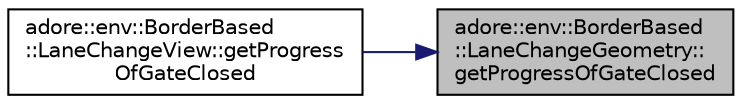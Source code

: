 digraph "adore::env::BorderBased::LaneChangeGeometry::getProgressOfGateClosed"
{
 // LATEX_PDF_SIZE
  edge [fontname="Helvetica",fontsize="10",labelfontname="Helvetica",labelfontsize="10"];
  node [fontname="Helvetica",fontsize="10",shape=record];
  rankdir="RL";
  Node1 [label="adore::env::BorderBased\l::LaneChangeGeometry::\lgetProgressOfGateClosed",height=0.2,width=0.4,color="black", fillcolor="grey75", style="filled", fontcolor="black",tooltip="Get the s-coordinate where the lane ends to be in direct adjacency to the LaneFollowingGeometry whith..."];
  Node1 -> Node2 [dir="back",color="midnightblue",fontsize="10",style="solid",fontname="Helvetica"];
  Node2 [label="adore::env::BorderBased\l::LaneChangeView::getProgress\lOfGateClosed",height=0.2,width=0.4,color="black", fillcolor="white", style="filled",URL="$classadore_1_1env_1_1BorderBased_1_1LaneChangeView.html#a8c3d3b10832dc6d90d2a68bd75c3ae7e",tooltip=" "];
}
